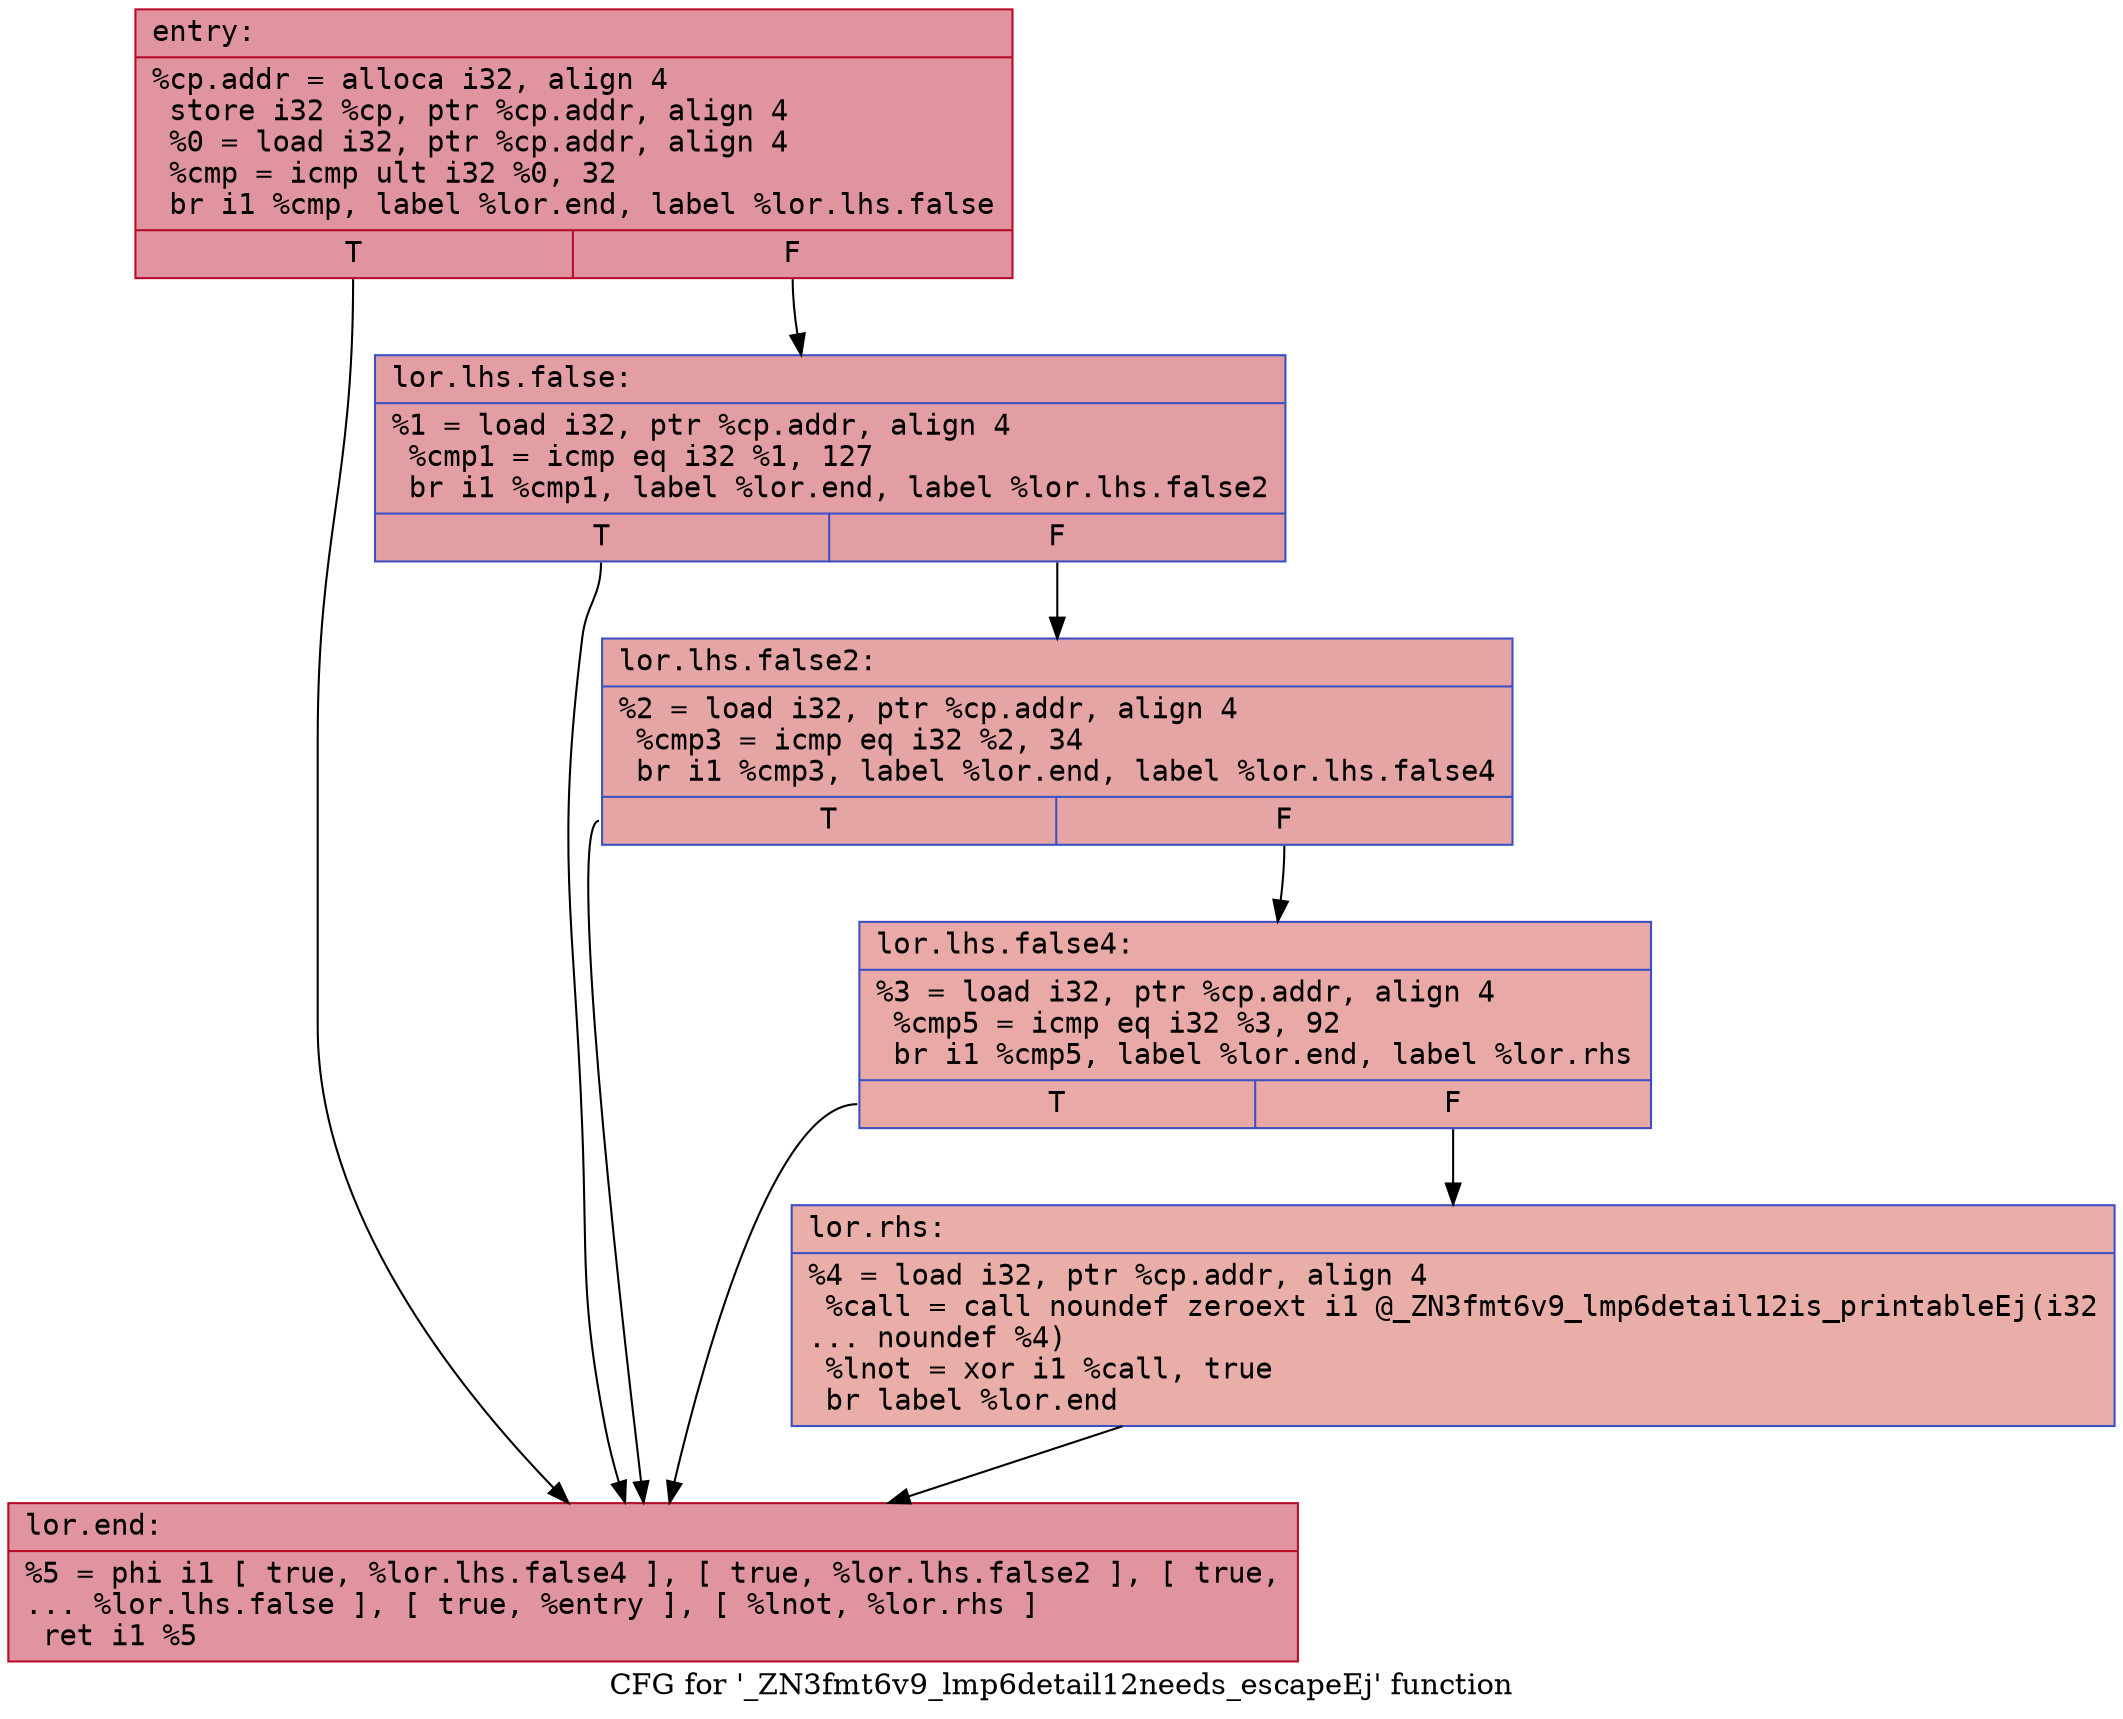 digraph "CFG for '_ZN3fmt6v9_lmp6detail12needs_escapeEj' function" {
	label="CFG for '_ZN3fmt6v9_lmp6detail12needs_escapeEj' function";

	Node0x55fec31b5570 [shape=record,color="#b70d28ff", style=filled, fillcolor="#b70d2870" fontname="Courier",label="{entry:\l|  %cp.addr = alloca i32, align 4\l  store i32 %cp, ptr %cp.addr, align 4\l  %0 = load i32, ptr %cp.addr, align 4\l  %cmp = icmp ult i32 %0, 32\l  br i1 %cmp, label %lor.end, label %lor.lhs.false\l|{<s0>T|<s1>F}}"];
	Node0x55fec31b5570:s0 -> Node0x55fec31b5790[tooltip="entry -> lor.end\nProbability 50.00%" ];
	Node0x55fec31b5570:s1 -> Node0x55fec31b5800[tooltip="entry -> lor.lhs.false\nProbability 50.00%" ];
	Node0x55fec31b5800 [shape=record,color="#3d50c3ff", style=filled, fillcolor="#be242e70" fontname="Courier",label="{lor.lhs.false:\l|  %1 = load i32, ptr %cp.addr, align 4\l  %cmp1 = icmp eq i32 %1, 127\l  br i1 %cmp1, label %lor.end, label %lor.lhs.false2\l|{<s0>T|<s1>F}}"];
	Node0x55fec31b5800:s0 -> Node0x55fec31b5790[tooltip="lor.lhs.false -> lor.end\nProbability 50.00%" ];
	Node0x55fec31b5800:s1 -> Node0x55fec31b5a30[tooltip="lor.lhs.false -> lor.lhs.false2\nProbability 50.00%" ];
	Node0x55fec31b5a30 [shape=record,color="#3d50c3ff", style=filled, fillcolor="#c5333470" fontname="Courier",label="{lor.lhs.false2:\l|  %2 = load i32, ptr %cp.addr, align 4\l  %cmp3 = icmp eq i32 %2, 34\l  br i1 %cmp3, label %lor.end, label %lor.lhs.false4\l|{<s0>T|<s1>F}}"];
	Node0x55fec31b5a30:s0 -> Node0x55fec31b5790[tooltip="lor.lhs.false2 -> lor.end\nProbability 50.00%" ];
	Node0x55fec31b5a30:s1 -> Node0x55fec31b5c90[tooltip="lor.lhs.false2 -> lor.lhs.false4\nProbability 50.00%" ];
	Node0x55fec31b5c90 [shape=record,color="#3d50c3ff", style=filled, fillcolor="#ca3b3770" fontname="Courier",label="{lor.lhs.false4:\l|  %3 = load i32, ptr %cp.addr, align 4\l  %cmp5 = icmp eq i32 %3, 92\l  br i1 %cmp5, label %lor.end, label %lor.rhs\l|{<s0>T|<s1>F}}"];
	Node0x55fec31b5c90:s0 -> Node0x55fec31b5790[tooltip="lor.lhs.false4 -> lor.end\nProbability 50.00%" ];
	Node0x55fec31b5c90:s1 -> Node0x55fec31b5f20[tooltip="lor.lhs.false4 -> lor.rhs\nProbability 50.00%" ];
	Node0x55fec31b5f20 [shape=record,color="#3d50c3ff", style=filled, fillcolor="#d0473d70" fontname="Courier",label="{lor.rhs:\l|  %4 = load i32, ptr %cp.addr, align 4\l  %call = call noundef zeroext i1 @_ZN3fmt6v9_lmp6detail12is_printableEj(i32\l... noundef %4)\l  %lnot = xor i1 %call, true\l  br label %lor.end\l}"];
	Node0x55fec31b5f20 -> Node0x55fec31b5790[tooltip="lor.rhs -> lor.end\nProbability 100.00%" ];
	Node0x55fec31b5790 [shape=record,color="#b70d28ff", style=filled, fillcolor="#b70d2870" fontname="Courier",label="{lor.end:\l|  %5 = phi i1 [ true, %lor.lhs.false4 ], [ true, %lor.lhs.false2 ], [ true,\l... %lor.lhs.false ], [ true, %entry ], [ %lnot, %lor.rhs ]\l  ret i1 %5\l}"];
}
